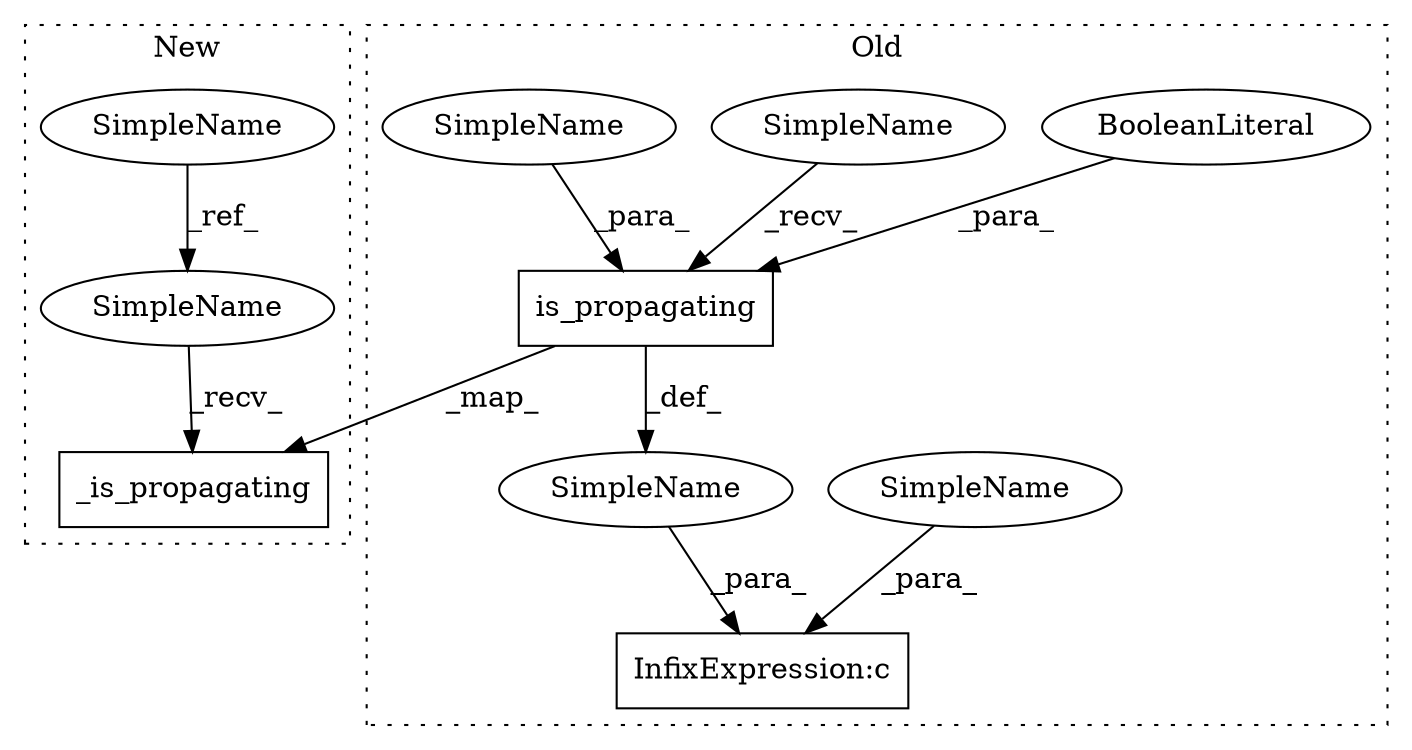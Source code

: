 digraph G {
subgraph cluster0 {
1 [label="is_propagating" a="32" s="69376,69417" l="15,1" shape="box"];
3 [label="SimpleName" a="42" s="" l="" shape="ellipse"];
4 [label="InfixExpression:c" a="27" s="69366" l="4" shape="box"];
6 [label="BooleanLiteral" a="9" s="69413" l="4" shape="ellipse"];
7 [label="SimpleName" a="42" s="" l="" shape="ellipse"];
9 [label="SimpleName" a="42" s="69370" l="5" shape="ellipse"];
10 [label="SimpleName" a="42" s="69400" l="4" shape="ellipse"];
label = "Old";
style="dotted";
}
subgraph cluster1 {
2 [label="_is_propagating" a="32" s="68936,68974" l="16,1" shape="box"];
5 [label="SimpleName" a="42" s="68666" l="4" shape="ellipse"];
8 [label="SimpleName" a="42" s="68931" l="4" shape="ellipse"];
label = "New";
style="dotted";
}
1 -> 2 [label="_map_"];
1 -> 3 [label="_def_"];
3 -> 4 [label="_para_"];
5 -> 8 [label="_ref_"];
6 -> 1 [label="_para_"];
7 -> 4 [label="_para_"];
8 -> 2 [label="_recv_"];
9 -> 1 [label="_recv_"];
10 -> 1 [label="_para_"];
}
